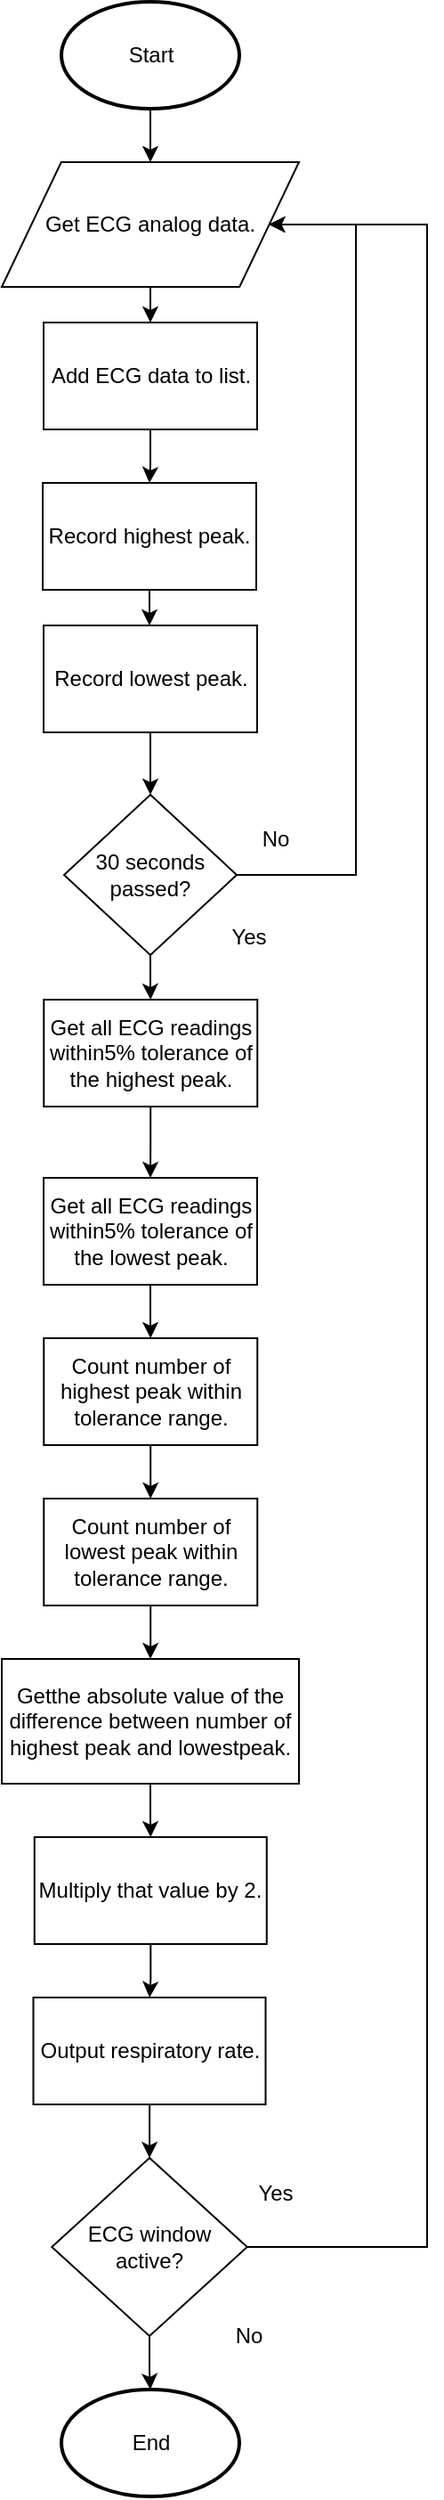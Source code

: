 <mxfile version="12.6.6" type="device"><diagram id="C5RBs43oDa-KdzZeNtuy" name="Page-1"><mxGraphModel dx="1038" dy="1555" grid="1" gridSize="10" guides="1" tooltips="1" connect="1" arrows="1" fold="1" page="1" pageScale="1" pageWidth="690" pageHeight="980" math="0" shadow="0"><root><mxCell id="WIyWlLk6GJQsqaUBKTNV-0"/><mxCell id="WIyWlLk6GJQsqaUBKTNV-1" parent="WIyWlLk6GJQsqaUBKTNV-0"/><mxCell id="Len7F4UV0hTLYJMYuaGN-25" value="" style="edgeStyle=orthogonalEdgeStyle;rounded=0;orthogonalLoop=1;jettySize=auto;html=1;" edge="1" parent="WIyWlLk6GJQsqaUBKTNV-1" source="Len7F4UV0hTLYJMYuaGN-0" target="Len7F4UV0hTLYJMYuaGN-2"><mxGeometry relative="1" as="geometry"/></mxCell><mxCell id="Len7F4UV0hTLYJMYuaGN-0" value="Start" style="strokeWidth=2;html=1;shape=mxgraph.flowchart.start_1;whiteSpace=wrap;" vertex="1" parent="WIyWlLk6GJQsqaUBKTNV-1"><mxGeometry x="294.5" y="-960" width="100" height="60" as="geometry"/></mxCell><mxCell id="Len7F4UV0hTLYJMYuaGN-26" value="" style="edgeStyle=orthogonalEdgeStyle;rounded=0;orthogonalLoop=1;jettySize=auto;html=1;" edge="1" parent="WIyWlLk6GJQsqaUBKTNV-1" source="Len7F4UV0hTLYJMYuaGN-2" target="Len7F4UV0hTLYJMYuaGN-6"><mxGeometry relative="1" as="geometry"/></mxCell><mxCell id="Len7F4UV0hTLYJMYuaGN-2" value="&lt;p align=&quot;center&quot;&gt;Get ECG analog data.&lt;/p&gt;" style="shape=parallelogram;perimeter=parallelogramPerimeter;whiteSpace=wrap;html=1;" vertex="1" parent="WIyWlLk6GJQsqaUBKTNV-1"><mxGeometry x="261" y="-870" width="167" height="70" as="geometry"/></mxCell><mxCell id="Len7F4UV0hTLYJMYuaGN-27" value="" style="edgeStyle=orthogonalEdgeStyle;rounded=0;orthogonalLoop=1;jettySize=auto;html=1;" edge="1" parent="WIyWlLk6GJQsqaUBKTNV-1" source="Len7F4UV0hTLYJMYuaGN-6" target="Len7F4UV0hTLYJMYuaGN-8"><mxGeometry relative="1" as="geometry"/></mxCell><mxCell id="Len7F4UV0hTLYJMYuaGN-6" value="&lt;p align=&quot;center&quot;&gt;Add ECG data to list.&lt;/p&gt;" style="rounded=0;whiteSpace=wrap;html=1;" vertex="1" parent="WIyWlLk6GJQsqaUBKTNV-1"><mxGeometry x="284.5" y="-780" width="120" height="60" as="geometry"/></mxCell><mxCell id="Len7F4UV0hTLYJMYuaGN-28" value="" style="edgeStyle=orthogonalEdgeStyle;rounded=0;orthogonalLoop=1;jettySize=auto;html=1;" edge="1" parent="WIyWlLk6GJQsqaUBKTNV-1" source="Len7F4UV0hTLYJMYuaGN-8" target="Len7F4UV0hTLYJMYuaGN-9"><mxGeometry relative="1" as="geometry"/></mxCell><mxCell id="Len7F4UV0hTLYJMYuaGN-8" value="Record highest peak." style="rounded=0;whiteSpace=wrap;html=1;" vertex="1" parent="WIyWlLk6GJQsqaUBKTNV-1"><mxGeometry x="284" y="-690" width="120" height="60" as="geometry"/></mxCell><mxCell id="Len7F4UV0hTLYJMYuaGN-29" value="" style="edgeStyle=orthogonalEdgeStyle;rounded=0;orthogonalLoop=1;jettySize=auto;html=1;" edge="1" parent="WIyWlLk6GJQsqaUBKTNV-1" source="Len7F4UV0hTLYJMYuaGN-9" target="Len7F4UV0hTLYJMYuaGN-10"><mxGeometry relative="1" as="geometry"/></mxCell><mxCell id="Len7F4UV0hTLYJMYuaGN-9" value="Record lowest peak." style="rounded=0;whiteSpace=wrap;html=1;" vertex="1" parent="WIyWlLk6GJQsqaUBKTNV-1"><mxGeometry x="284.5" y="-610" width="120" height="60" as="geometry"/></mxCell><mxCell id="Len7F4UV0hTLYJMYuaGN-30" value="" style="edgeStyle=orthogonalEdgeStyle;rounded=0;orthogonalLoop=1;jettySize=auto;html=1;" edge="1" parent="WIyWlLk6GJQsqaUBKTNV-1" source="Len7F4UV0hTLYJMYuaGN-10" target="Len7F4UV0hTLYJMYuaGN-11"><mxGeometry relative="1" as="geometry"/></mxCell><mxCell id="Len7F4UV0hTLYJMYuaGN-41" style="edgeStyle=orthogonalEdgeStyle;rounded=0;orthogonalLoop=1;jettySize=auto;html=1;exitX=1;exitY=0.5;exitDx=0;exitDy=0;entryX=1;entryY=0.5;entryDx=0;entryDy=0;" edge="1" parent="WIyWlLk6GJQsqaUBKTNV-1" source="Len7F4UV0hTLYJMYuaGN-10" target="Len7F4UV0hTLYJMYuaGN-2"><mxGeometry relative="1" as="geometry"><Array as="points"><mxPoint x="460" y="-470"/><mxPoint x="460" y="-835"/></Array></mxGeometry></mxCell><mxCell id="Len7F4UV0hTLYJMYuaGN-10" value="&lt;div&gt;30 seconds&lt;/div&gt;&lt;div&gt;passed?&lt;br&gt;&lt;/div&gt;" style="rhombus;whiteSpace=wrap;html=1;" vertex="1" parent="WIyWlLk6GJQsqaUBKTNV-1"><mxGeometry x="296" y="-515" width="97" height="90" as="geometry"/></mxCell><mxCell id="Len7F4UV0hTLYJMYuaGN-31" value="" style="edgeStyle=orthogonalEdgeStyle;rounded=0;orthogonalLoop=1;jettySize=auto;html=1;" edge="1" parent="WIyWlLk6GJQsqaUBKTNV-1" source="Len7F4UV0hTLYJMYuaGN-11" target="Len7F4UV0hTLYJMYuaGN-12"><mxGeometry relative="1" as="geometry"/></mxCell><mxCell id="Len7F4UV0hTLYJMYuaGN-11" value="&lt;p align=&quot;center&quot;&gt;Get all ECG readings within5% tolerance of the highest peak.&lt;/p&gt;" style="rounded=0;whiteSpace=wrap;html=1;" vertex="1" parent="WIyWlLk6GJQsqaUBKTNV-1"><mxGeometry x="284.63" y="-400" width="120" height="60" as="geometry"/></mxCell><mxCell id="Len7F4UV0hTLYJMYuaGN-32" value="" style="edgeStyle=orthogonalEdgeStyle;rounded=0;orthogonalLoop=1;jettySize=auto;html=1;" edge="1" parent="WIyWlLk6GJQsqaUBKTNV-1" source="Len7F4UV0hTLYJMYuaGN-12" target="Len7F4UV0hTLYJMYuaGN-13"><mxGeometry relative="1" as="geometry"/></mxCell><mxCell id="Len7F4UV0hTLYJMYuaGN-12" value="&lt;p align=&quot;center&quot;&gt;Get all ECG readings within5% tolerance of the lowest peak.&lt;/p&gt;" style="rounded=0;whiteSpace=wrap;html=1;" vertex="1" parent="WIyWlLk6GJQsqaUBKTNV-1"><mxGeometry x="284.5" y="-300" width="120" height="60" as="geometry"/></mxCell><mxCell id="Len7F4UV0hTLYJMYuaGN-33" value="" style="edgeStyle=orthogonalEdgeStyle;rounded=0;orthogonalLoop=1;jettySize=auto;html=1;" edge="1" parent="WIyWlLk6GJQsqaUBKTNV-1" source="Len7F4UV0hTLYJMYuaGN-13" target="Len7F4UV0hTLYJMYuaGN-14"><mxGeometry relative="1" as="geometry"/></mxCell><mxCell id="Len7F4UV0hTLYJMYuaGN-13" value="&lt;p align=&quot;center&quot;&gt;Count number of highest peak within tolerance range.&lt;/p&gt;" style="rounded=0;whiteSpace=wrap;html=1;" vertex="1" parent="WIyWlLk6GJQsqaUBKTNV-1"><mxGeometry x="284.63" y="-210" width="120" height="60" as="geometry"/></mxCell><mxCell id="Len7F4UV0hTLYJMYuaGN-34" value="" style="edgeStyle=orthogonalEdgeStyle;rounded=0;orthogonalLoop=1;jettySize=auto;html=1;" edge="1" parent="WIyWlLk6GJQsqaUBKTNV-1" source="Len7F4UV0hTLYJMYuaGN-14" target="Len7F4UV0hTLYJMYuaGN-16"><mxGeometry relative="1" as="geometry"/></mxCell><mxCell id="Len7F4UV0hTLYJMYuaGN-14" value="&lt;p align=&quot;center&quot;&gt;Count number of lowest peak within tolerance range.&lt;/p&gt;" style="rounded=0;whiteSpace=wrap;html=1;" vertex="1" parent="WIyWlLk6GJQsqaUBKTNV-1"><mxGeometry x="284.63" y="-120" width="120" height="60" as="geometry"/></mxCell><mxCell id="Len7F4UV0hTLYJMYuaGN-35" value="" style="edgeStyle=orthogonalEdgeStyle;rounded=0;orthogonalLoop=1;jettySize=auto;html=1;" edge="1" parent="WIyWlLk6GJQsqaUBKTNV-1" source="Len7F4UV0hTLYJMYuaGN-16" target="Len7F4UV0hTLYJMYuaGN-17"><mxGeometry relative="1" as="geometry"/></mxCell><mxCell id="Len7F4UV0hTLYJMYuaGN-16" value="&lt;span&gt;Getthe absolute value of the difference between number of highest peak and lowestpeak. &lt;/span&gt;" style="rounded=0;whiteSpace=wrap;html=1;" vertex="1" parent="WIyWlLk6GJQsqaUBKTNV-1"><mxGeometry x="261" y="-30" width="167" height="70" as="geometry"/></mxCell><mxCell id="Len7F4UV0hTLYJMYuaGN-36" value="" style="edgeStyle=orthogonalEdgeStyle;rounded=0;orthogonalLoop=1;jettySize=auto;html=1;" edge="1" parent="WIyWlLk6GJQsqaUBKTNV-1" source="Len7F4UV0hTLYJMYuaGN-17" target="Len7F4UV0hTLYJMYuaGN-21"><mxGeometry relative="1" as="geometry"/></mxCell><mxCell id="Len7F4UV0hTLYJMYuaGN-17" value="Multiply that value by 2." style="rounded=0;whiteSpace=wrap;html=1;" vertex="1" parent="WIyWlLk6GJQsqaUBKTNV-1"><mxGeometry x="279.38" y="70" width="130.5" height="60" as="geometry"/></mxCell><mxCell id="Len7F4UV0hTLYJMYuaGN-37" value="" style="edgeStyle=orthogonalEdgeStyle;rounded=0;orthogonalLoop=1;jettySize=auto;html=1;" edge="1" parent="WIyWlLk6GJQsqaUBKTNV-1" source="Len7F4UV0hTLYJMYuaGN-21" target="Len7F4UV0hTLYJMYuaGN-22"><mxGeometry relative="1" as="geometry"/></mxCell><mxCell id="Len7F4UV0hTLYJMYuaGN-21" value="Output respiratory rate." style="rounded=0;whiteSpace=wrap;html=1;" vertex="1" parent="WIyWlLk6GJQsqaUBKTNV-1"><mxGeometry x="278.75" y="160" width="130.5" height="60" as="geometry"/></mxCell><mxCell id="Len7F4UV0hTLYJMYuaGN-38" value="" style="edgeStyle=orthogonalEdgeStyle;rounded=0;orthogonalLoop=1;jettySize=auto;html=1;" edge="1" parent="WIyWlLk6GJQsqaUBKTNV-1" source="Len7F4UV0hTLYJMYuaGN-22" target="Len7F4UV0hTLYJMYuaGN-23"><mxGeometry relative="1" as="geometry"/></mxCell><mxCell id="Len7F4UV0hTLYJMYuaGN-46" style="edgeStyle=orthogonalEdgeStyle;rounded=0;orthogonalLoop=1;jettySize=auto;html=1;" edge="1" parent="WIyWlLk6GJQsqaUBKTNV-1" source="Len7F4UV0hTLYJMYuaGN-22"><mxGeometry relative="1" as="geometry"><mxPoint x="411" y="-835" as="targetPoint"/><Array as="points"><mxPoint x="500" y="300"/><mxPoint x="500" y="-835"/></Array></mxGeometry></mxCell><mxCell id="Len7F4UV0hTLYJMYuaGN-22" value="&lt;div&gt;ECG window &lt;br&gt;&lt;/div&gt;&lt;div&gt;active?&lt;br&gt;&lt;/div&gt;" style="rhombus;whiteSpace=wrap;html=1;" vertex="1" parent="WIyWlLk6GJQsqaUBKTNV-1"><mxGeometry x="289.13" y="250" width="109.75" height="100" as="geometry"/></mxCell><mxCell id="Len7F4UV0hTLYJMYuaGN-23" value="End" style="strokeWidth=2;html=1;shape=mxgraph.flowchart.start_1;whiteSpace=wrap;" vertex="1" parent="WIyWlLk6GJQsqaUBKTNV-1"><mxGeometry x="294.5" y="380" width="100" height="60" as="geometry"/></mxCell><mxCell id="Len7F4UV0hTLYJMYuaGN-42" value="No" style="text;html=1;strokeColor=none;fillColor=none;align=center;verticalAlign=middle;whiteSpace=wrap;rounded=0;" vertex="1" parent="WIyWlLk6GJQsqaUBKTNV-1"><mxGeometry x="380" y="340" width="40" height="20" as="geometry"/></mxCell><mxCell id="Len7F4UV0hTLYJMYuaGN-43" value="Yes" style="text;html=1;strokeColor=none;fillColor=none;align=center;verticalAlign=middle;whiteSpace=wrap;rounded=0;" vertex="1" parent="WIyWlLk6GJQsqaUBKTNV-1"><mxGeometry x="394.5" y="260" width="40" height="20" as="geometry"/></mxCell><mxCell id="Len7F4UV0hTLYJMYuaGN-44" value="No" style="text;html=1;strokeColor=none;fillColor=none;align=center;verticalAlign=middle;whiteSpace=wrap;rounded=0;" vertex="1" parent="WIyWlLk6GJQsqaUBKTNV-1"><mxGeometry x="394.5" y="-500" width="40" height="20" as="geometry"/></mxCell><mxCell id="Len7F4UV0hTLYJMYuaGN-45" value="Yes" style="text;html=1;strokeColor=none;fillColor=none;align=center;verticalAlign=middle;whiteSpace=wrap;rounded=0;" vertex="1" parent="WIyWlLk6GJQsqaUBKTNV-1"><mxGeometry x="380" y="-445" width="40" height="20" as="geometry"/></mxCell></root></mxGraphModel></diagram></mxfile>